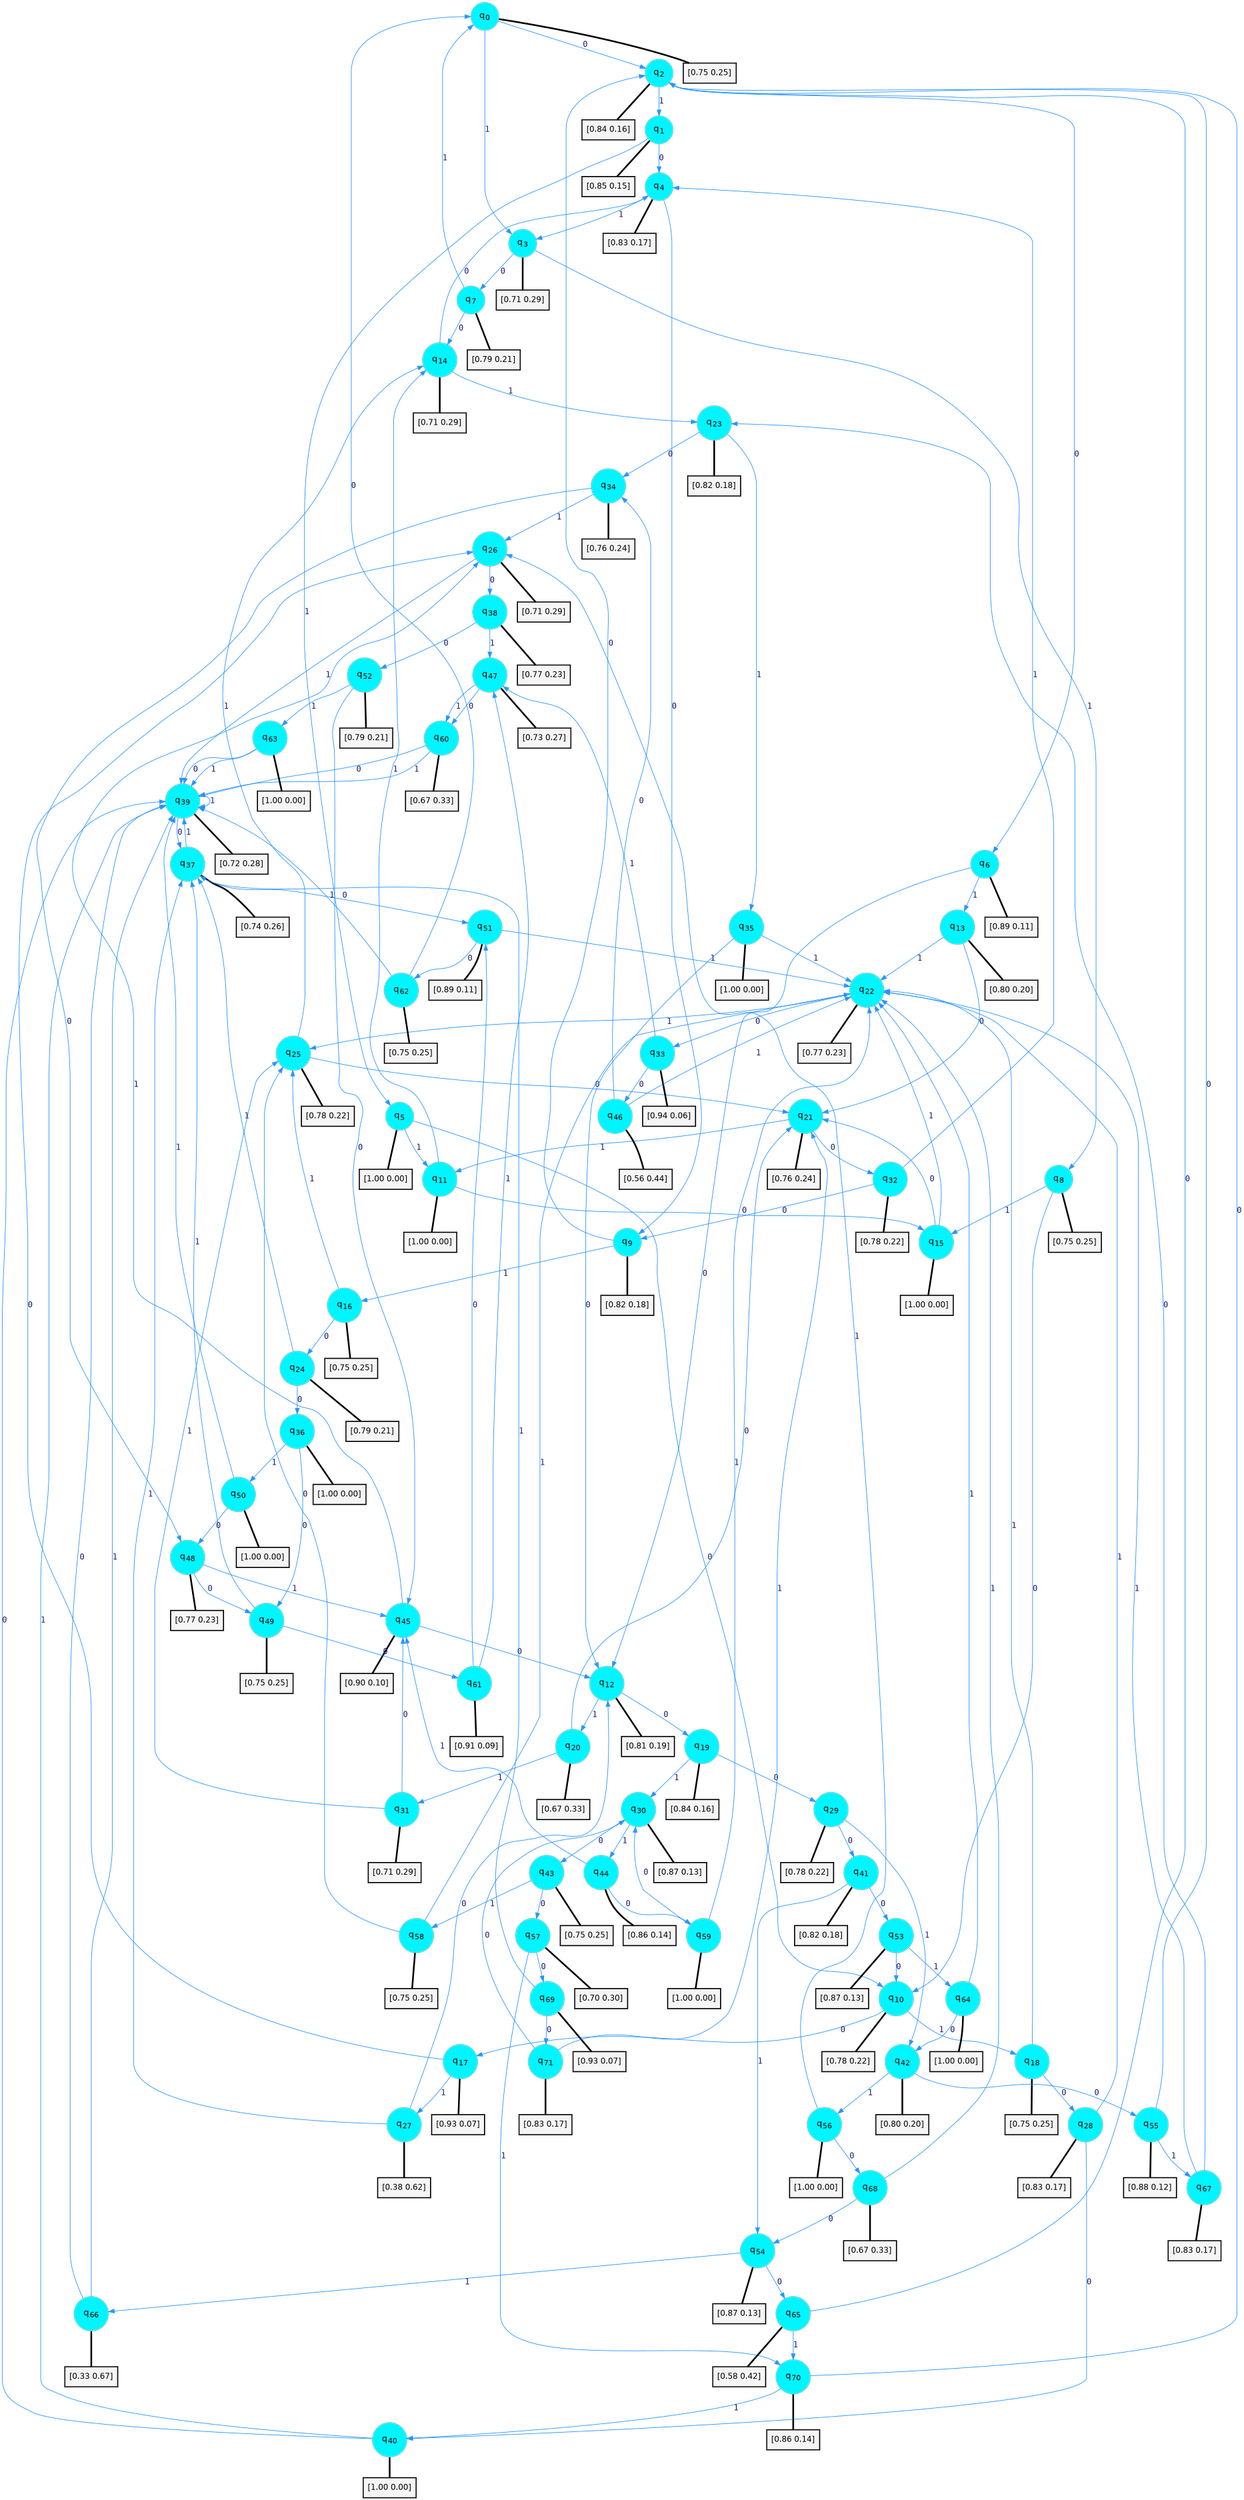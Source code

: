 digraph G {
graph [
bgcolor=transparent, dpi=300, rankdir=TD, size="40,25"];
node [
color=gray, fillcolor=turquoise1, fontcolor=black, fontname=Helvetica, fontsize=16, fontweight=bold, shape=circle, style=filled];
edge [
arrowsize=1, color=dodgerblue1, fontcolor=midnightblue, fontname=courier, fontweight=bold, penwidth=1, style=solid, weight=20];
0[label=<q<SUB>0</SUB>>];
1[label=<q<SUB>1</SUB>>];
2[label=<q<SUB>2</SUB>>];
3[label=<q<SUB>3</SUB>>];
4[label=<q<SUB>4</SUB>>];
5[label=<q<SUB>5</SUB>>];
6[label=<q<SUB>6</SUB>>];
7[label=<q<SUB>7</SUB>>];
8[label=<q<SUB>8</SUB>>];
9[label=<q<SUB>9</SUB>>];
10[label=<q<SUB>10</SUB>>];
11[label=<q<SUB>11</SUB>>];
12[label=<q<SUB>12</SUB>>];
13[label=<q<SUB>13</SUB>>];
14[label=<q<SUB>14</SUB>>];
15[label=<q<SUB>15</SUB>>];
16[label=<q<SUB>16</SUB>>];
17[label=<q<SUB>17</SUB>>];
18[label=<q<SUB>18</SUB>>];
19[label=<q<SUB>19</SUB>>];
20[label=<q<SUB>20</SUB>>];
21[label=<q<SUB>21</SUB>>];
22[label=<q<SUB>22</SUB>>];
23[label=<q<SUB>23</SUB>>];
24[label=<q<SUB>24</SUB>>];
25[label=<q<SUB>25</SUB>>];
26[label=<q<SUB>26</SUB>>];
27[label=<q<SUB>27</SUB>>];
28[label=<q<SUB>28</SUB>>];
29[label=<q<SUB>29</SUB>>];
30[label=<q<SUB>30</SUB>>];
31[label=<q<SUB>31</SUB>>];
32[label=<q<SUB>32</SUB>>];
33[label=<q<SUB>33</SUB>>];
34[label=<q<SUB>34</SUB>>];
35[label=<q<SUB>35</SUB>>];
36[label=<q<SUB>36</SUB>>];
37[label=<q<SUB>37</SUB>>];
38[label=<q<SUB>38</SUB>>];
39[label=<q<SUB>39</SUB>>];
40[label=<q<SUB>40</SUB>>];
41[label=<q<SUB>41</SUB>>];
42[label=<q<SUB>42</SUB>>];
43[label=<q<SUB>43</SUB>>];
44[label=<q<SUB>44</SUB>>];
45[label=<q<SUB>45</SUB>>];
46[label=<q<SUB>46</SUB>>];
47[label=<q<SUB>47</SUB>>];
48[label=<q<SUB>48</SUB>>];
49[label=<q<SUB>49</SUB>>];
50[label=<q<SUB>50</SUB>>];
51[label=<q<SUB>51</SUB>>];
52[label=<q<SUB>52</SUB>>];
53[label=<q<SUB>53</SUB>>];
54[label=<q<SUB>54</SUB>>];
55[label=<q<SUB>55</SUB>>];
56[label=<q<SUB>56</SUB>>];
57[label=<q<SUB>57</SUB>>];
58[label=<q<SUB>58</SUB>>];
59[label=<q<SUB>59</SUB>>];
60[label=<q<SUB>60</SUB>>];
61[label=<q<SUB>61</SUB>>];
62[label=<q<SUB>62</SUB>>];
63[label=<q<SUB>63</SUB>>];
64[label=<q<SUB>64</SUB>>];
65[label=<q<SUB>65</SUB>>];
66[label=<q<SUB>66</SUB>>];
67[label=<q<SUB>67</SUB>>];
68[label=<q<SUB>68</SUB>>];
69[label=<q<SUB>69</SUB>>];
70[label=<q<SUB>70</SUB>>];
71[label=<q<SUB>71</SUB>>];
72[label="[0.75 0.25]", shape=box,fontcolor=black, fontname=Helvetica, fontsize=14, penwidth=2, fillcolor=whitesmoke,color=black];
73[label="[0.85 0.15]", shape=box,fontcolor=black, fontname=Helvetica, fontsize=14, penwidth=2, fillcolor=whitesmoke,color=black];
74[label="[0.84 0.16]", shape=box,fontcolor=black, fontname=Helvetica, fontsize=14, penwidth=2, fillcolor=whitesmoke,color=black];
75[label="[0.71 0.29]", shape=box,fontcolor=black, fontname=Helvetica, fontsize=14, penwidth=2, fillcolor=whitesmoke,color=black];
76[label="[0.83 0.17]", shape=box,fontcolor=black, fontname=Helvetica, fontsize=14, penwidth=2, fillcolor=whitesmoke,color=black];
77[label="[1.00 0.00]", shape=box,fontcolor=black, fontname=Helvetica, fontsize=14, penwidth=2, fillcolor=whitesmoke,color=black];
78[label="[0.89 0.11]", shape=box,fontcolor=black, fontname=Helvetica, fontsize=14, penwidth=2, fillcolor=whitesmoke,color=black];
79[label="[0.79 0.21]", shape=box,fontcolor=black, fontname=Helvetica, fontsize=14, penwidth=2, fillcolor=whitesmoke,color=black];
80[label="[0.75 0.25]", shape=box,fontcolor=black, fontname=Helvetica, fontsize=14, penwidth=2, fillcolor=whitesmoke,color=black];
81[label="[0.82 0.18]", shape=box,fontcolor=black, fontname=Helvetica, fontsize=14, penwidth=2, fillcolor=whitesmoke,color=black];
82[label="[0.78 0.22]", shape=box,fontcolor=black, fontname=Helvetica, fontsize=14, penwidth=2, fillcolor=whitesmoke,color=black];
83[label="[1.00 0.00]", shape=box,fontcolor=black, fontname=Helvetica, fontsize=14, penwidth=2, fillcolor=whitesmoke,color=black];
84[label="[0.81 0.19]", shape=box,fontcolor=black, fontname=Helvetica, fontsize=14, penwidth=2, fillcolor=whitesmoke,color=black];
85[label="[0.80 0.20]", shape=box,fontcolor=black, fontname=Helvetica, fontsize=14, penwidth=2, fillcolor=whitesmoke,color=black];
86[label="[0.71 0.29]", shape=box,fontcolor=black, fontname=Helvetica, fontsize=14, penwidth=2, fillcolor=whitesmoke,color=black];
87[label="[1.00 0.00]", shape=box,fontcolor=black, fontname=Helvetica, fontsize=14, penwidth=2, fillcolor=whitesmoke,color=black];
88[label="[0.75 0.25]", shape=box,fontcolor=black, fontname=Helvetica, fontsize=14, penwidth=2, fillcolor=whitesmoke,color=black];
89[label="[0.93 0.07]", shape=box,fontcolor=black, fontname=Helvetica, fontsize=14, penwidth=2, fillcolor=whitesmoke,color=black];
90[label="[0.75 0.25]", shape=box,fontcolor=black, fontname=Helvetica, fontsize=14, penwidth=2, fillcolor=whitesmoke,color=black];
91[label="[0.84 0.16]", shape=box,fontcolor=black, fontname=Helvetica, fontsize=14, penwidth=2, fillcolor=whitesmoke,color=black];
92[label="[0.67 0.33]", shape=box,fontcolor=black, fontname=Helvetica, fontsize=14, penwidth=2, fillcolor=whitesmoke,color=black];
93[label="[0.76 0.24]", shape=box,fontcolor=black, fontname=Helvetica, fontsize=14, penwidth=2, fillcolor=whitesmoke,color=black];
94[label="[0.77 0.23]", shape=box,fontcolor=black, fontname=Helvetica, fontsize=14, penwidth=2, fillcolor=whitesmoke,color=black];
95[label="[0.82 0.18]", shape=box,fontcolor=black, fontname=Helvetica, fontsize=14, penwidth=2, fillcolor=whitesmoke,color=black];
96[label="[0.79 0.21]", shape=box,fontcolor=black, fontname=Helvetica, fontsize=14, penwidth=2, fillcolor=whitesmoke,color=black];
97[label="[0.78 0.22]", shape=box,fontcolor=black, fontname=Helvetica, fontsize=14, penwidth=2, fillcolor=whitesmoke,color=black];
98[label="[0.71 0.29]", shape=box,fontcolor=black, fontname=Helvetica, fontsize=14, penwidth=2, fillcolor=whitesmoke,color=black];
99[label="[0.38 0.62]", shape=box,fontcolor=black, fontname=Helvetica, fontsize=14, penwidth=2, fillcolor=whitesmoke,color=black];
100[label="[0.83 0.17]", shape=box,fontcolor=black, fontname=Helvetica, fontsize=14, penwidth=2, fillcolor=whitesmoke,color=black];
101[label="[0.78 0.22]", shape=box,fontcolor=black, fontname=Helvetica, fontsize=14, penwidth=2, fillcolor=whitesmoke,color=black];
102[label="[0.87 0.13]", shape=box,fontcolor=black, fontname=Helvetica, fontsize=14, penwidth=2, fillcolor=whitesmoke,color=black];
103[label="[0.71 0.29]", shape=box,fontcolor=black, fontname=Helvetica, fontsize=14, penwidth=2, fillcolor=whitesmoke,color=black];
104[label="[0.78 0.22]", shape=box,fontcolor=black, fontname=Helvetica, fontsize=14, penwidth=2, fillcolor=whitesmoke,color=black];
105[label="[0.94 0.06]", shape=box,fontcolor=black, fontname=Helvetica, fontsize=14, penwidth=2, fillcolor=whitesmoke,color=black];
106[label="[0.76 0.24]", shape=box,fontcolor=black, fontname=Helvetica, fontsize=14, penwidth=2, fillcolor=whitesmoke,color=black];
107[label="[1.00 0.00]", shape=box,fontcolor=black, fontname=Helvetica, fontsize=14, penwidth=2, fillcolor=whitesmoke,color=black];
108[label="[1.00 0.00]", shape=box,fontcolor=black, fontname=Helvetica, fontsize=14, penwidth=2, fillcolor=whitesmoke,color=black];
109[label="[0.74 0.26]", shape=box,fontcolor=black, fontname=Helvetica, fontsize=14, penwidth=2, fillcolor=whitesmoke,color=black];
110[label="[0.77 0.23]", shape=box,fontcolor=black, fontname=Helvetica, fontsize=14, penwidth=2, fillcolor=whitesmoke,color=black];
111[label="[0.72 0.28]", shape=box,fontcolor=black, fontname=Helvetica, fontsize=14, penwidth=2, fillcolor=whitesmoke,color=black];
112[label="[1.00 0.00]", shape=box,fontcolor=black, fontname=Helvetica, fontsize=14, penwidth=2, fillcolor=whitesmoke,color=black];
113[label="[0.82 0.18]", shape=box,fontcolor=black, fontname=Helvetica, fontsize=14, penwidth=2, fillcolor=whitesmoke,color=black];
114[label="[0.80 0.20]", shape=box,fontcolor=black, fontname=Helvetica, fontsize=14, penwidth=2, fillcolor=whitesmoke,color=black];
115[label="[0.75 0.25]", shape=box,fontcolor=black, fontname=Helvetica, fontsize=14, penwidth=2, fillcolor=whitesmoke,color=black];
116[label="[0.86 0.14]", shape=box,fontcolor=black, fontname=Helvetica, fontsize=14, penwidth=2, fillcolor=whitesmoke,color=black];
117[label="[0.90 0.10]", shape=box,fontcolor=black, fontname=Helvetica, fontsize=14, penwidth=2, fillcolor=whitesmoke,color=black];
118[label="[0.56 0.44]", shape=box,fontcolor=black, fontname=Helvetica, fontsize=14, penwidth=2, fillcolor=whitesmoke,color=black];
119[label="[0.73 0.27]", shape=box,fontcolor=black, fontname=Helvetica, fontsize=14, penwidth=2, fillcolor=whitesmoke,color=black];
120[label="[0.77 0.23]", shape=box,fontcolor=black, fontname=Helvetica, fontsize=14, penwidth=2, fillcolor=whitesmoke,color=black];
121[label="[0.75 0.25]", shape=box,fontcolor=black, fontname=Helvetica, fontsize=14, penwidth=2, fillcolor=whitesmoke,color=black];
122[label="[1.00 0.00]", shape=box,fontcolor=black, fontname=Helvetica, fontsize=14, penwidth=2, fillcolor=whitesmoke,color=black];
123[label="[0.89 0.11]", shape=box,fontcolor=black, fontname=Helvetica, fontsize=14, penwidth=2, fillcolor=whitesmoke,color=black];
124[label="[0.79 0.21]", shape=box,fontcolor=black, fontname=Helvetica, fontsize=14, penwidth=2, fillcolor=whitesmoke,color=black];
125[label="[0.87 0.13]", shape=box,fontcolor=black, fontname=Helvetica, fontsize=14, penwidth=2, fillcolor=whitesmoke,color=black];
126[label="[0.87 0.13]", shape=box,fontcolor=black, fontname=Helvetica, fontsize=14, penwidth=2, fillcolor=whitesmoke,color=black];
127[label="[0.88 0.12]", shape=box,fontcolor=black, fontname=Helvetica, fontsize=14, penwidth=2, fillcolor=whitesmoke,color=black];
128[label="[1.00 0.00]", shape=box,fontcolor=black, fontname=Helvetica, fontsize=14, penwidth=2, fillcolor=whitesmoke,color=black];
129[label="[0.70 0.30]", shape=box,fontcolor=black, fontname=Helvetica, fontsize=14, penwidth=2, fillcolor=whitesmoke,color=black];
130[label="[0.75 0.25]", shape=box,fontcolor=black, fontname=Helvetica, fontsize=14, penwidth=2, fillcolor=whitesmoke,color=black];
131[label="[1.00 0.00]", shape=box,fontcolor=black, fontname=Helvetica, fontsize=14, penwidth=2, fillcolor=whitesmoke,color=black];
132[label="[0.67 0.33]", shape=box,fontcolor=black, fontname=Helvetica, fontsize=14, penwidth=2, fillcolor=whitesmoke,color=black];
133[label="[0.91 0.09]", shape=box,fontcolor=black, fontname=Helvetica, fontsize=14, penwidth=2, fillcolor=whitesmoke,color=black];
134[label="[0.75 0.25]", shape=box,fontcolor=black, fontname=Helvetica, fontsize=14, penwidth=2, fillcolor=whitesmoke,color=black];
135[label="[1.00 0.00]", shape=box,fontcolor=black, fontname=Helvetica, fontsize=14, penwidth=2, fillcolor=whitesmoke,color=black];
136[label="[1.00 0.00]", shape=box,fontcolor=black, fontname=Helvetica, fontsize=14, penwidth=2, fillcolor=whitesmoke,color=black];
137[label="[0.58 0.42]", shape=box,fontcolor=black, fontname=Helvetica, fontsize=14, penwidth=2, fillcolor=whitesmoke,color=black];
138[label="[0.33 0.67]", shape=box,fontcolor=black, fontname=Helvetica, fontsize=14, penwidth=2, fillcolor=whitesmoke,color=black];
139[label="[0.83 0.17]", shape=box,fontcolor=black, fontname=Helvetica, fontsize=14, penwidth=2, fillcolor=whitesmoke,color=black];
140[label="[0.67 0.33]", shape=box,fontcolor=black, fontname=Helvetica, fontsize=14, penwidth=2, fillcolor=whitesmoke,color=black];
141[label="[0.93 0.07]", shape=box,fontcolor=black, fontname=Helvetica, fontsize=14, penwidth=2, fillcolor=whitesmoke,color=black];
142[label="[0.86 0.14]", shape=box,fontcolor=black, fontname=Helvetica, fontsize=14, penwidth=2, fillcolor=whitesmoke,color=black];
143[label="[0.83 0.17]", shape=box,fontcolor=black, fontname=Helvetica, fontsize=14, penwidth=2, fillcolor=whitesmoke,color=black];
0->2 [label=0];
0->3 [label=1];
0->72 [arrowhead=none, penwidth=3,color=black];
1->4 [label=0];
1->5 [label=1];
1->73 [arrowhead=none, penwidth=3,color=black];
2->6 [label=0];
2->1 [label=1];
2->74 [arrowhead=none, penwidth=3,color=black];
3->7 [label=0];
3->8 [label=1];
3->75 [arrowhead=none, penwidth=3,color=black];
4->9 [label=0];
4->3 [label=1];
4->76 [arrowhead=none, penwidth=3,color=black];
5->10 [label=0];
5->11 [label=1];
5->77 [arrowhead=none, penwidth=3,color=black];
6->12 [label=0];
6->13 [label=1];
6->78 [arrowhead=none, penwidth=3,color=black];
7->14 [label=0];
7->0 [label=1];
7->79 [arrowhead=none, penwidth=3,color=black];
8->10 [label=0];
8->15 [label=1];
8->80 [arrowhead=none, penwidth=3,color=black];
9->2 [label=0];
9->16 [label=1];
9->81 [arrowhead=none, penwidth=3,color=black];
10->17 [label=0];
10->18 [label=1];
10->82 [arrowhead=none, penwidth=3,color=black];
11->15 [label=0];
11->14 [label=1];
11->83 [arrowhead=none, penwidth=3,color=black];
12->19 [label=0];
12->20 [label=1];
12->84 [arrowhead=none, penwidth=3,color=black];
13->21 [label=0];
13->22 [label=1];
13->85 [arrowhead=none, penwidth=3,color=black];
14->4 [label=0];
14->23 [label=1];
14->86 [arrowhead=none, penwidth=3,color=black];
15->21 [label=0];
15->22 [label=1];
15->87 [arrowhead=none, penwidth=3,color=black];
16->24 [label=0];
16->25 [label=1];
16->88 [arrowhead=none, penwidth=3,color=black];
17->26 [label=0];
17->27 [label=1];
17->89 [arrowhead=none, penwidth=3,color=black];
18->28 [label=0];
18->22 [label=1];
18->90 [arrowhead=none, penwidth=3,color=black];
19->29 [label=0];
19->30 [label=1];
19->91 [arrowhead=none, penwidth=3,color=black];
20->21 [label=0];
20->31 [label=1];
20->92 [arrowhead=none, penwidth=3,color=black];
21->32 [label=0];
21->11 [label=1];
21->93 [arrowhead=none, penwidth=3,color=black];
22->33 [label=0];
22->25 [label=1];
22->94 [arrowhead=none, penwidth=3,color=black];
23->34 [label=0];
23->35 [label=1];
23->95 [arrowhead=none, penwidth=3,color=black];
24->36 [label=0];
24->37 [label=1];
24->96 [arrowhead=none, penwidth=3,color=black];
25->21 [label=0];
25->14 [label=1];
25->97 [arrowhead=none, penwidth=3,color=black];
26->38 [label=0];
26->39 [label=1];
26->98 [arrowhead=none, penwidth=3,color=black];
27->12 [label=0];
27->37 [label=1];
27->99 [arrowhead=none, penwidth=3,color=black];
28->40 [label=0];
28->22 [label=1];
28->100 [arrowhead=none, penwidth=3,color=black];
29->41 [label=0];
29->42 [label=1];
29->101 [arrowhead=none, penwidth=3,color=black];
30->43 [label=0];
30->44 [label=1];
30->102 [arrowhead=none, penwidth=3,color=black];
31->45 [label=0];
31->25 [label=1];
31->103 [arrowhead=none, penwidth=3,color=black];
32->9 [label=0];
32->4 [label=1];
32->104 [arrowhead=none, penwidth=3,color=black];
33->46 [label=0];
33->47 [label=1];
33->105 [arrowhead=none, penwidth=3,color=black];
34->48 [label=0];
34->26 [label=1];
34->106 [arrowhead=none, penwidth=3,color=black];
35->12 [label=0];
35->22 [label=1];
35->107 [arrowhead=none, penwidth=3,color=black];
36->49 [label=0];
36->50 [label=1];
36->108 [arrowhead=none, penwidth=3,color=black];
37->51 [label=0];
37->39 [label=1];
37->109 [arrowhead=none, penwidth=3,color=black];
38->52 [label=0];
38->47 [label=1];
38->110 [arrowhead=none, penwidth=3,color=black];
39->37 [label=0];
39->39 [label=1];
39->111 [arrowhead=none, penwidth=3,color=black];
40->39 [label=0];
40->39 [label=1];
40->112 [arrowhead=none, penwidth=3,color=black];
41->53 [label=0];
41->54 [label=1];
41->113 [arrowhead=none, penwidth=3,color=black];
42->55 [label=0];
42->56 [label=1];
42->114 [arrowhead=none, penwidth=3,color=black];
43->57 [label=0];
43->58 [label=1];
43->115 [arrowhead=none, penwidth=3,color=black];
44->59 [label=0];
44->45 [label=1];
44->116 [arrowhead=none, penwidth=3,color=black];
45->12 [label=0];
45->26 [label=1];
45->117 [arrowhead=none, penwidth=3,color=black];
46->34 [label=0];
46->22 [label=1];
46->118 [arrowhead=none, penwidth=3,color=black];
47->60 [label=0];
47->60 [label=1];
47->119 [arrowhead=none, penwidth=3,color=black];
48->49 [label=0];
48->45 [label=1];
48->120 [arrowhead=none, penwidth=3,color=black];
49->61 [label=0];
49->37 [label=1];
49->121 [arrowhead=none, penwidth=3,color=black];
50->48 [label=0];
50->39 [label=1];
50->122 [arrowhead=none, penwidth=3,color=black];
51->62 [label=0];
51->22 [label=1];
51->123 [arrowhead=none, penwidth=3,color=black];
52->45 [label=0];
52->63 [label=1];
52->124 [arrowhead=none, penwidth=3,color=black];
53->10 [label=0];
53->64 [label=1];
53->125 [arrowhead=none, penwidth=3,color=black];
54->65 [label=0];
54->66 [label=1];
54->126 [arrowhead=none, penwidth=3,color=black];
55->2 [label=0];
55->67 [label=1];
55->127 [arrowhead=none, penwidth=3,color=black];
56->68 [label=0];
56->26 [label=1];
56->128 [arrowhead=none, penwidth=3,color=black];
57->69 [label=0];
57->70 [label=1];
57->129 [arrowhead=none, penwidth=3,color=black];
58->25 [label=0];
58->22 [label=1];
58->130 [arrowhead=none, penwidth=3,color=black];
59->30 [label=0];
59->22 [label=1];
59->131 [arrowhead=none, penwidth=3,color=black];
60->39 [label=0];
60->39 [label=1];
60->132 [arrowhead=none, penwidth=3,color=black];
61->51 [label=0];
61->47 [label=1];
61->133 [arrowhead=none, penwidth=3,color=black];
62->0 [label=0];
62->39 [label=1];
62->134 [arrowhead=none, penwidth=3,color=black];
63->39 [label=0];
63->39 [label=1];
63->135 [arrowhead=none, penwidth=3,color=black];
64->42 [label=0];
64->22 [label=1];
64->136 [arrowhead=none, penwidth=3,color=black];
65->2 [label=0];
65->70 [label=1];
65->137 [arrowhead=none, penwidth=3,color=black];
66->39 [label=0];
66->39 [label=1];
66->138 [arrowhead=none, penwidth=3,color=black];
67->23 [label=0];
67->22 [label=1];
67->139 [arrowhead=none, penwidth=3,color=black];
68->54 [label=0];
68->22 [label=1];
68->140 [arrowhead=none, penwidth=3,color=black];
69->71 [label=0];
69->37 [label=1];
69->141 [arrowhead=none, penwidth=3,color=black];
70->2 [label=0];
70->40 [label=1];
70->142 [arrowhead=none, penwidth=3,color=black];
71->30 [label=0];
71->21 [label=1];
71->143 [arrowhead=none, penwidth=3,color=black];
}
